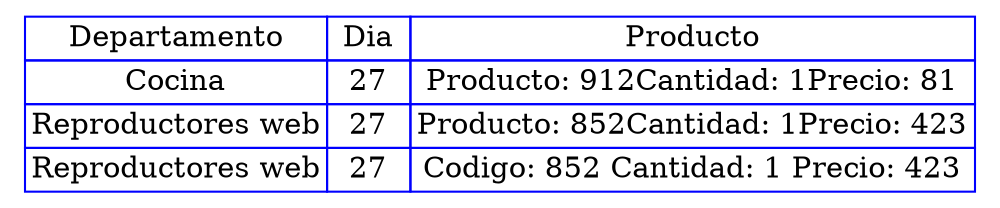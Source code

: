 digraph {
    tbl[
     shape=plaintext
     label=<
     <table border='0' cellborder='1' color='blue' cellspacing='0'>
<tr> <td>Departamento</td> <td> Dia </td> <td>Producto</td></tr>
<tr>
<td>Cocina</td>
<td>27</td>
<td>Producto: 912
Cantidad: 1
Precio: 81</td>
</tr><tr>
<td>Reproductores web</td>
<td>27</td>
<td>Producto: 852
Cantidad: 1
Precio: 423</td>
</tr><tr>
<td>Reproductores web</td>
<td>27</td>
<td>Codigo: 852 
Cantidad: 1 
Precio: 423</td>
</tr>
</table>
    >];
}